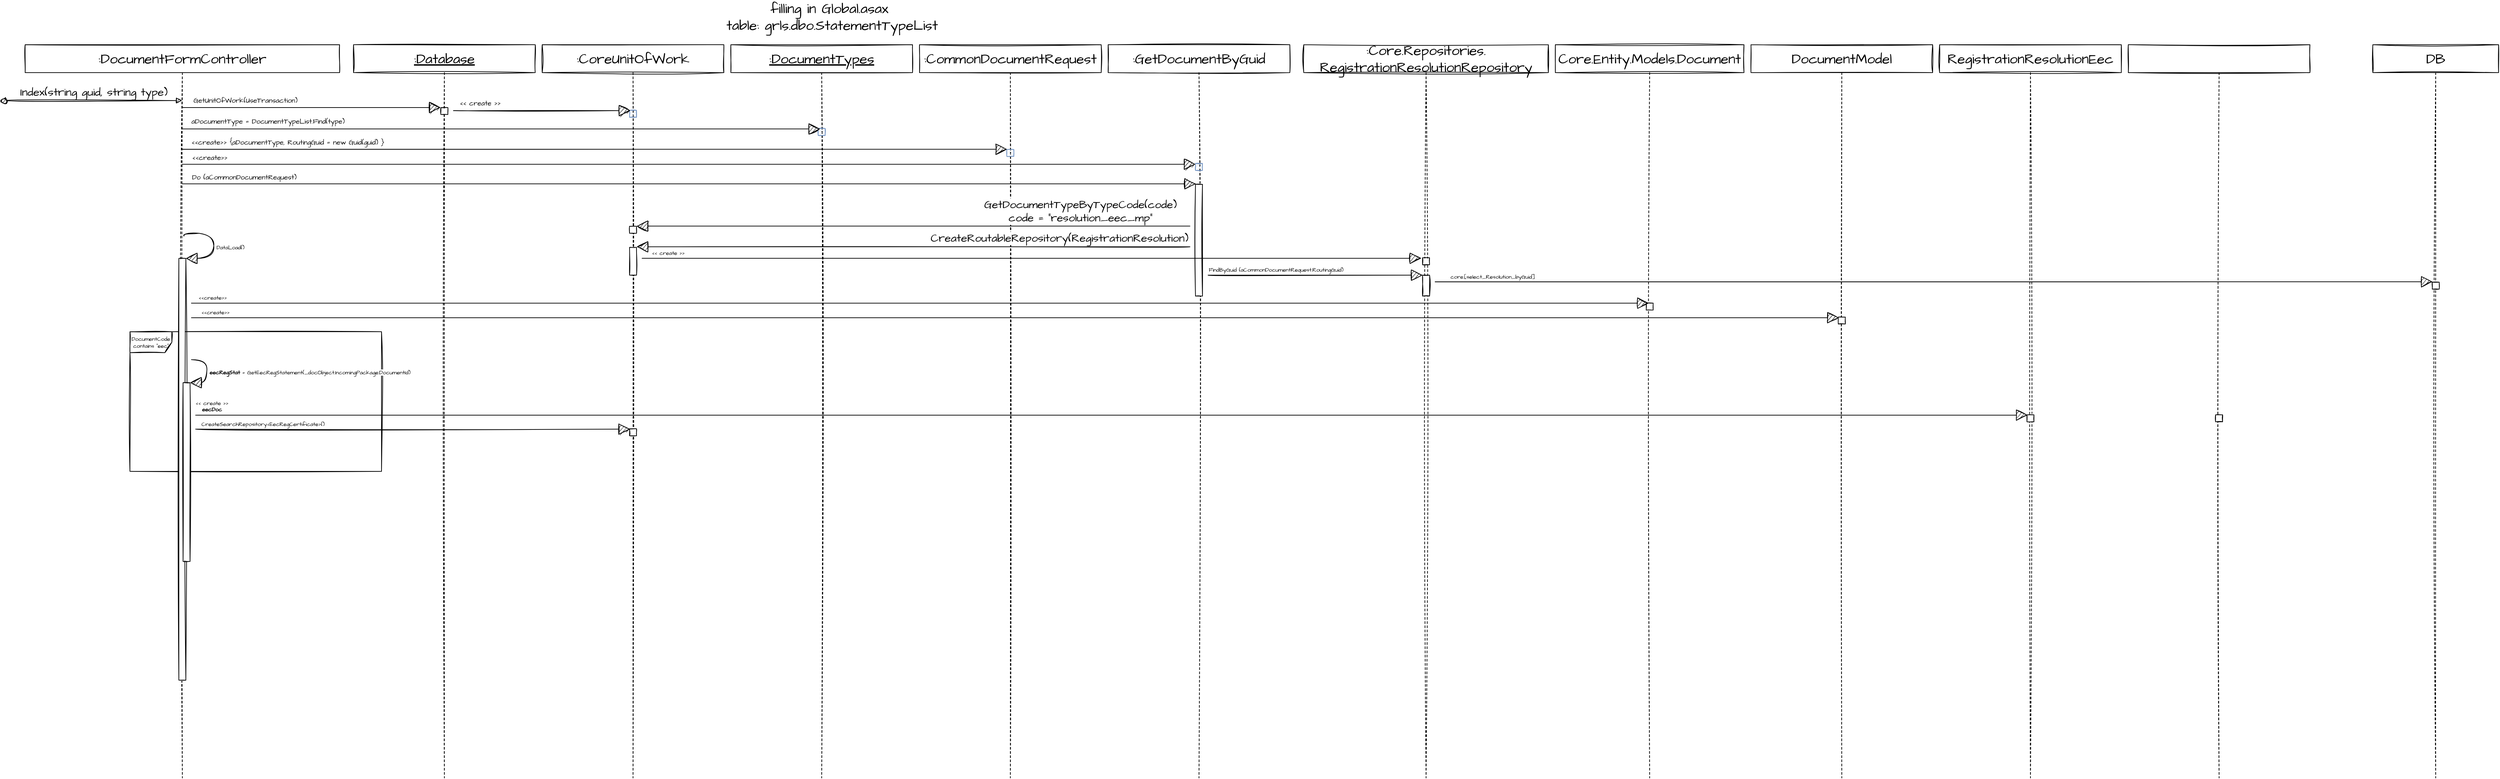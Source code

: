 <mxfile version="20.3.2" type="github">
  <diagram id="kgpKYQtTHZ0yAKxKKP6v" name="Page-1">
    <mxGraphModel dx="1148" dy="1497" grid="1" gridSize="10" guides="1" tooltips="1" connect="1" arrows="1" fold="1" page="1" pageScale="1" pageWidth="850" pageHeight="1100" math="0" shadow="0">
      <root>
        <mxCell id="0" />
        <mxCell id="1" parent="0" />
        <mxCell id="ks56MIvrGEHXzN9xDOrr-1" value=":DocumentFormController" style="shape=umlLifeline;perimeter=lifelinePerimeter;whiteSpace=wrap;html=1;container=1;collapsible=0;recursiveResize=0;outlineConnect=0;sketch=1;hachureGap=4;fontFamily=Architects Daughter;fontSource=https%3A%2F%2Ffonts.googleapis.com%2Fcss%3Ffamily%3DArchitects%2BDaughter;fontSize=20;" parent="1" vertex="1">
          <mxGeometry x="-120" y="40" width="450" height="1050" as="geometry" />
        </mxCell>
        <mxCell id="Nu30mHrz8tzxWeqDDHN9-23" value="DocumentCode contains &quot;eec&quot;" style="shape=umlFrame;whiteSpace=wrap;html=1;sketch=1;hachureGap=4;fontFamily=Architects Daughter;fontSource=https%3A%2F%2Ffonts.googleapis.com%2Fcss%3Ffamily%3DArchitects%2BDaughter;fontSize=8;" vertex="1" parent="ks56MIvrGEHXzN9xDOrr-1">
          <mxGeometry x="150" y="411" width="360" height="200" as="geometry" />
        </mxCell>
        <mxCell id="Nu30mHrz8tzxWeqDDHN9-14" value="" style="html=1;points=[];perimeter=orthogonalPerimeter;sketch=1;hachureGap=4;fontFamily=Architects Daughter;fontSource=https%3A%2F%2Ffonts.googleapis.com%2Fcss%3Ffamily%3DArchitects%2BDaughter;fontSize=8;" vertex="1" parent="ks56MIvrGEHXzN9xDOrr-1">
          <mxGeometry x="220" y="306" width="10" height="604" as="geometry" />
        </mxCell>
        <mxCell id="Nu30mHrz8tzxWeqDDHN9-15" value="DataLoad()" style="edgeStyle=orthogonalEdgeStyle;html=1;align=left;spacingLeft=2;endArrow=block;rounded=0;entryX=1;entryY=0;sketch=1;hachureGap=4;fontFamily=Architects Daughter;fontSource=https%3A%2F%2Ffonts.googleapis.com%2Fcss%3Ffamily%3DArchitects%2BDaughter;fontSize=8;startSize=14;endSize=14;sourcePerimeterSpacing=8;targetPerimeterSpacing=8;curved=1;exitX=0.505;exitY=0.261;exitDx=0;exitDy=0;exitPerimeter=0;" edge="1" target="Nu30mHrz8tzxWeqDDHN9-14" parent="ks56MIvrGEHXzN9xDOrr-1" source="ks56MIvrGEHXzN9xDOrr-1">
          <mxGeometry x="0.087" relative="1" as="geometry">
            <mxPoint x="128" y="286" as="sourcePoint" />
            <Array as="points">
              <mxPoint x="227" y="270" />
              <mxPoint x="270" y="270" />
              <mxPoint x="270" y="306" />
            </Array>
            <mxPoint as="offset" />
          </mxGeometry>
        </mxCell>
        <mxCell id="Nu30mHrz8tzxWeqDDHN9-25" value="&lt;b&gt;eecRegStat &lt;/b&gt;= GetEecRegStatement(_docObject.IncomingPackage.DocumentId)" style="edgeStyle=orthogonalEdgeStyle;html=1;align=left;spacingLeft=2;endArrow=block;rounded=0;entryX=1;entryY=0;sketch=1;hachureGap=4;fontFamily=Architects Daughter;fontSource=https%3A%2F%2Ffonts.googleapis.com%2Fcss%3Ffamily%3DArchitects%2BDaughter;fontSize=8;startSize=14;endSize=14;sourcePerimeterSpacing=8;targetPerimeterSpacing=8;curved=1;" edge="1" target="Nu30mHrz8tzxWeqDDHN9-24" parent="ks56MIvrGEHXzN9xDOrr-1" source="Nu30mHrz8tzxWeqDDHN9-14">
          <mxGeometry relative="1" as="geometry">
            <mxPoint x="180" y="450" as="sourcePoint" />
            <Array as="points">
              <mxPoint x="260" y="451" />
              <mxPoint x="260" y="484" />
            </Array>
          </mxGeometry>
        </mxCell>
        <mxCell id="Nu30mHrz8tzxWeqDDHN9-24" value="" style="html=1;points=[];perimeter=orthogonalPerimeter;sketch=1;hachureGap=4;fontFamily=Architects Daughter;fontSource=https%3A%2F%2Ffonts.googleapis.com%2Fcss%3Ffamily%3DArchitects%2BDaughter;fontSize=8;" vertex="1" parent="ks56MIvrGEHXzN9xDOrr-1">
          <mxGeometry x="226" y="484" width="10" height="256" as="geometry" />
        </mxCell>
        <mxCell id="ks56MIvrGEHXzN9xDOrr-2" value="Index(string guid, string type)" style="html=1;verticalAlign=bottom;startArrow=oval;startFill=1;endArrow=block;startSize=8;rounded=0;sketch=1;hachureGap=4;fontFamily=Architects Daughter;fontSource=https%3A%2F%2Ffonts.googleapis.com%2Fcss%3Ffamily%3DArchitects%2BDaughter;fontSize=16;sourcePerimeterSpacing=8;targetPerimeterSpacing=8;curved=1;" parent="1" target="ks56MIvrGEHXzN9xDOrr-1" edge="1">
          <mxGeometry width="60" relative="1" as="geometry">
            <mxPoint x="-150" y="120" as="sourcePoint" />
            <mxPoint x="320" y="80" as="targetPoint" />
          </mxGeometry>
        </mxCell>
        <mxCell id="ks56MIvrGEHXzN9xDOrr-3" value="&lt;u&gt;:Database&lt;/u&gt;" style="shape=umlLifeline;perimeter=lifelinePerimeter;whiteSpace=wrap;html=1;container=1;collapsible=0;recursiveResize=0;outlineConnect=0;sketch=1;hachureGap=4;fontFamily=Architects Daughter;fontSource=https%3A%2F%2Ffonts.googleapis.com%2Fcss%3Ffamily%3DArchitects%2BDaughter;fontSize=20;" parent="1" vertex="1">
          <mxGeometry x="350" y="40" width="260" height="1050" as="geometry" />
        </mxCell>
        <mxCell id="ks56MIvrGEHXzN9xDOrr-5" value="" style="html=1;points=[];perimeter=orthogonalPerimeter;sketch=1;hachureGap=4;fontFamily=Architects Daughter;fontSource=https%3A%2F%2Ffonts.googleapis.com%2Fcss%3Ffamily%3DArchitects%2BDaughter;fontSize=20;" parent="ks56MIvrGEHXzN9xDOrr-3" vertex="1">
          <mxGeometry x="125" y="90" width="10" height="10" as="geometry" />
        </mxCell>
        <mxCell id="ks56MIvrGEHXzN9xDOrr-4" value="&lt;font style=&quot;font-size: 10px;&quot;&gt;GetUnitOfWork(UseTransaction)&lt;/font&gt;" style="html=1;verticalAlign=bottom;endArrow=block;rounded=0;sketch=1;hachureGap=4;fontFamily=Architects Daughter;fontSource=https%3A%2F%2Ffonts.googleapis.com%2Fcss%3Ffamily%3DArchitects%2BDaughter;fontSize=16;startSize=14;endSize=14;sourcePerimeterSpacing=8;targetPerimeterSpacing=8;curved=1;entryX=-0.04;entryY=0;entryDx=0;entryDy=0;entryPerimeter=0;align=left;" parent="1" source="ks56MIvrGEHXzN9xDOrr-1" target="ks56MIvrGEHXzN9xDOrr-5" edge="1">
          <mxGeometry x="-0.926" width="80" relative="1" as="geometry">
            <mxPoint x="270" y="170" as="sourcePoint" />
            <mxPoint x="350" y="170" as="targetPoint" />
            <mxPoint as="offset" />
          </mxGeometry>
        </mxCell>
        <mxCell id="ks56MIvrGEHXzN9xDOrr-6" value=":CoreUnitOfWork" style="shape=umlLifeline;perimeter=lifelinePerimeter;whiteSpace=wrap;html=1;container=1;collapsible=0;recursiveResize=0;outlineConnect=0;sketch=1;hachureGap=4;fontFamily=Architects Daughter;fontSource=https%3A%2F%2Ffonts.googleapis.com%2Fcss%3Ffamily%3DArchitects%2BDaughter;fontSize=20;" parent="1" vertex="1">
          <mxGeometry x="620" y="40" width="260" height="1050" as="geometry" />
        </mxCell>
        <mxCell id="ks56MIvrGEHXzN9xDOrr-7" value="" style="html=1;points=[];perimeter=orthogonalPerimeter;sketch=1;hachureGap=4;fontFamily=Architects Daughter;fontSource=https%3A%2F%2Ffonts.googleapis.com%2Fcss%3Ffamily%3DArchitects%2BDaughter;fontSize=20;fillColor=#dae8fc;strokeColor=#6c8ebf;" parent="ks56MIvrGEHXzN9xDOrr-6" vertex="1">
          <mxGeometry x="125" y="94" width="10" height="10" as="geometry" />
        </mxCell>
        <mxCell id="Nu30mHrz8tzxWeqDDHN9-4" value="" style="html=1;points=[];perimeter=orthogonalPerimeter;sketch=1;hachureGap=4;fontFamily=Architects Daughter;fontSource=https%3A%2F%2Ffonts.googleapis.com%2Fcss%3Ffamily%3DArchitects%2BDaughter;fontSize=20;" vertex="1" parent="ks56MIvrGEHXzN9xDOrr-6">
          <mxGeometry x="125" y="260" width="10" height="10" as="geometry" />
        </mxCell>
        <mxCell id="Nu30mHrz8tzxWeqDDHN9-6" value="" style="html=1;points=[];perimeter=orthogonalPerimeter;sketch=1;hachureGap=4;fontFamily=Architects Daughter;fontSource=https%3A%2F%2Ffonts.googleapis.com%2Fcss%3Ffamily%3DArchitects%2BDaughter;fontSize=20;" vertex="1" parent="ks56MIvrGEHXzN9xDOrr-6">
          <mxGeometry x="125" y="290.2" width="10" height="39.8" as="geometry" />
        </mxCell>
        <mxCell id="Nu30mHrz8tzxWeqDDHN9-35" value="" style="html=1;points=[];perimeter=orthogonalPerimeter;sketch=1;hachureGap=4;fontFamily=Architects Daughter;fontSource=https%3A%2F%2Ffonts.googleapis.com%2Fcss%3Ffamily%3DArchitects%2BDaughter;fontSize=20;" vertex="1" parent="ks56MIvrGEHXzN9xDOrr-6">
          <mxGeometry x="125" y="550" width="10" height="10" as="geometry" />
        </mxCell>
        <mxCell id="ks56MIvrGEHXzN9xDOrr-8" value="&lt;font style=&quot;font-size: 10px;&quot;&gt;&amp;lt;&amp;lt; create &amp;gt;&amp;gt;&lt;/font&gt;" style="html=1;verticalAlign=bottom;endArrow=block;rounded=0;sketch=1;hachureGap=4;fontFamily=Architects Daughter;fontSource=https%3A%2F%2Ffonts.googleapis.com%2Fcss%3Ffamily%3DArchitects%2BDaughter;fontSize=16;startSize=14;endSize=14;sourcePerimeterSpacing=8;targetPerimeterSpacing=8;curved=1;entryX=0.12;entryY=0.041;entryDx=0;entryDy=0;entryPerimeter=0;align=left;" parent="1" source="ks56MIvrGEHXzN9xDOrr-5" target="ks56MIvrGEHXzN9xDOrr-7" edge="1">
          <mxGeometry x="-0.945" width="80" relative="1" as="geometry">
            <mxPoint x="220.1" y="130" as="sourcePoint" />
            <mxPoint x="484.6" y="130" as="targetPoint" />
            <mxPoint as="offset" />
          </mxGeometry>
        </mxCell>
        <mxCell id="ks56MIvrGEHXzN9xDOrr-9" value="&lt;u&gt;:DocumentTypes&lt;/u&gt;" style="shape=umlLifeline;perimeter=lifelinePerimeter;whiteSpace=wrap;html=1;container=1;collapsible=0;recursiveResize=0;outlineConnect=0;sketch=1;hachureGap=4;fontFamily=Architects Daughter;fontSource=https%3A%2F%2Ffonts.googleapis.com%2Fcss%3Ffamily%3DArchitects%2BDaughter;fontSize=20;" parent="1" vertex="1">
          <mxGeometry x="890" y="40" width="260" height="1050" as="geometry" />
        </mxCell>
        <mxCell id="ks56MIvrGEHXzN9xDOrr-10" value="" style="html=1;points=[];perimeter=orthogonalPerimeter;sketch=1;hachureGap=4;fontFamily=Architects Daughter;fontSource=https%3A%2F%2Ffonts.googleapis.com%2Fcss%3Ffamily%3DArchitects%2BDaughter;fontSize=20;fillColor=#dae8fc;strokeColor=#6c8ebf;" parent="ks56MIvrGEHXzN9xDOrr-9" vertex="1">
          <mxGeometry x="125" y="120" width="10" height="10" as="geometry" />
        </mxCell>
        <mxCell id="ks56MIvrGEHXzN9xDOrr-11" value="&lt;font style=&quot;font-size: 10px;&quot;&gt;aDocumentType = DocumentTypeList.Find(type)&lt;/font&gt;" style="html=1;verticalAlign=bottom;endArrow=block;rounded=0;sketch=1;hachureGap=4;fontFamily=Architects Daughter;fontSource=https%3A%2F%2Ffonts.googleapis.com%2Fcss%3Ffamily%3DArchitects%2BDaughter;fontSize=16;startSize=14;endSize=14;sourcePerimeterSpacing=8;targetPerimeterSpacing=8;curved=1;entryX=0.284;entryY=0.067;entryDx=0;entryDy=0;entryPerimeter=0;align=left;" parent="1" source="ks56MIvrGEHXzN9xDOrr-1" target="ks56MIvrGEHXzN9xDOrr-10" edge="1">
          <mxGeometry x="-0.976" y="1" width="80" relative="1" as="geometry">
            <mxPoint x="503" y="134.41" as="sourcePoint" />
            <mxPoint x="756.2" y="134.41" as="targetPoint" />
            <mxPoint as="offset" />
          </mxGeometry>
        </mxCell>
        <mxCell id="ks56MIvrGEHXzN9xDOrr-12" value=":CommonDocumentRequest" style="shape=umlLifeline;perimeter=lifelinePerimeter;whiteSpace=wrap;html=1;container=1;collapsible=0;recursiveResize=0;outlineConnect=0;sketch=1;hachureGap=4;fontFamily=Architects Daughter;fontSource=https%3A%2F%2Ffonts.googleapis.com%2Fcss%3Ffamily%3DArchitects%2BDaughter;fontSize=20;" parent="1" vertex="1">
          <mxGeometry x="1160" y="40" width="260" height="1050" as="geometry" />
        </mxCell>
        <mxCell id="ks56MIvrGEHXzN9xDOrr-13" value="" style="html=1;points=[];perimeter=orthogonalPerimeter;sketch=1;hachureGap=4;fontFamily=Architects Daughter;fontSource=https%3A%2F%2Ffonts.googleapis.com%2Fcss%3Ffamily%3DArchitects%2BDaughter;fontSize=20;fillColor=#dae8fc;strokeColor=#6c8ebf;" parent="ks56MIvrGEHXzN9xDOrr-12" vertex="1">
          <mxGeometry x="125" y="150" width="10" height="10" as="geometry" />
        </mxCell>
        <mxCell id="ks56MIvrGEHXzN9xDOrr-14" value="&lt;font style=&quot;font-size: 10px;&quot;&gt;&amp;lt;&amp;lt;create&amp;gt;&amp;gt; {aDocumentType, RoutingGuid = new Guid(guid) }&lt;/font&gt;" style="html=1;verticalAlign=bottom;endArrow=block;rounded=0;sketch=1;hachureGap=4;fontFamily=Architects Daughter;fontSource=https%3A%2F%2Ffonts.googleapis.com%2Fcss%3Ffamily%3DArchitects%2BDaughter;fontSize=16;startSize=14;endSize=14;sourcePerimeterSpacing=8;targetPerimeterSpacing=8;curved=1;entryX=0.036;entryY=-0.019;entryDx=0;entryDy=0;entryPerimeter=0;align=left;" parent="1" source="ks56MIvrGEHXzN9xDOrr-1" target="ks56MIvrGEHXzN9xDOrr-13" edge="1">
          <mxGeometry x="-0.982" width="80" relative="1" as="geometry">
            <mxPoint x="220.222" y="160.67" as="sourcePoint" />
            <mxPoint x="1027.84" y="160.67" as="targetPoint" />
            <mxPoint as="offset" />
          </mxGeometry>
        </mxCell>
        <mxCell id="ks56MIvrGEHXzN9xDOrr-15" value=":GetDocumentByGuid" style="shape=umlLifeline;perimeter=lifelinePerimeter;whiteSpace=wrap;html=1;container=1;collapsible=0;recursiveResize=0;outlineConnect=0;sketch=1;hachureGap=4;fontFamily=Architects Daughter;fontSource=https%3A%2F%2Ffonts.googleapis.com%2Fcss%3Ffamily%3DArchitects%2BDaughter;fontSize=20;" parent="1" vertex="1">
          <mxGeometry x="1430" y="40" width="260" height="1050" as="geometry" />
        </mxCell>
        <mxCell id="ks56MIvrGEHXzN9xDOrr-16" value="" style="html=1;points=[];perimeter=orthogonalPerimeter;sketch=1;hachureGap=4;fontFamily=Architects Daughter;fontSource=https%3A%2F%2Ffonts.googleapis.com%2Fcss%3Ffamily%3DArchitects%2BDaughter;fontSize=20;fillColor=#dae8fc;strokeColor=#6c8ebf;" parent="ks56MIvrGEHXzN9xDOrr-15" vertex="1">
          <mxGeometry x="125" y="170" width="10" height="10" as="geometry" />
        </mxCell>
        <mxCell id="ks56MIvrGEHXzN9xDOrr-18" value="" style="html=1;points=[];perimeter=orthogonalPerimeter;sketch=1;hachureGap=4;fontFamily=Architects Daughter;fontSource=https%3A%2F%2Ffonts.googleapis.com%2Fcss%3Ffamily%3DArchitects%2BDaughter;fontSize=20;" parent="ks56MIvrGEHXzN9xDOrr-15" vertex="1">
          <mxGeometry x="125" y="200" width="10" height="160" as="geometry" />
        </mxCell>
        <mxCell id="ks56MIvrGEHXzN9xDOrr-17" value="&lt;font style=&quot;font-size: 10px;&quot;&gt;&amp;lt;&amp;lt;create&amp;gt;&amp;gt;&amp;nbsp;&lt;/font&gt;" style="html=1;verticalAlign=bottom;endArrow=block;rounded=0;sketch=1;hachureGap=4;fontFamily=Architects Daughter;fontSource=https%3A%2F%2Ffonts.googleapis.com%2Fcss%3Ffamily%3DArchitects%2BDaughter;fontSize=16;startSize=14;endSize=14;sourcePerimeterSpacing=8;targetPerimeterSpacing=8;curved=1;entryX=0;entryY=0.121;entryDx=0;entryDy=0;entryPerimeter=0;align=left;spacing=1;spacingBottom=0;" parent="1" source="ks56MIvrGEHXzN9xDOrr-1" target="ks56MIvrGEHXzN9xDOrr-16" edge="1">
          <mxGeometry x="-0.982" width="80" relative="1" as="geometry">
            <mxPoint x="220.1" y="189.81" as="sourcePoint" />
            <mxPoint x="1295.36" y="189.81" as="targetPoint" />
            <mxPoint as="offset" />
          </mxGeometry>
        </mxCell>
        <mxCell id="ks56MIvrGEHXzN9xDOrr-19" value="&lt;font style=&quot;font-size: 10px;&quot;&gt;Do (aCommonDocumentRequest)&lt;/font&gt;" style="html=1;verticalAlign=bottom;endArrow=block;rounded=0;sketch=1;hachureGap=4;fontFamily=Architects Daughter;fontSource=https%3A%2F%2Ffonts.googleapis.com%2Fcss%3Ffamily%3DArchitects%2BDaughter;fontSize=16;startSize=14;endSize=14;sourcePerimeterSpacing=8;targetPerimeterSpacing=8;curved=1;entryX=0.078;entryY=-0.005;entryDx=0;entryDy=0;entryPerimeter=0;align=left;spacing=1;spacingBottom=0;" parent="1" source="ks56MIvrGEHXzN9xDOrr-1" target="ks56MIvrGEHXzN9xDOrr-18" edge="1">
          <mxGeometry x="-0.982" width="80" relative="1" as="geometry">
            <mxPoint x="220.222" y="211.21" as="sourcePoint" />
            <mxPoint x="1565" y="211.21" as="targetPoint" />
            <mxPoint as="offset" />
          </mxGeometry>
        </mxCell>
        <mxCell id="Nu30mHrz8tzxWeqDDHN9-2" value="filling in Global.asax&amp;nbsp;&lt;br&gt;table: grls.dbo.StatementTypeList" style="text;html=1;strokeColor=none;fillColor=none;align=center;verticalAlign=middle;whiteSpace=wrap;rounded=0;sketch=1;hachureGap=4;fontFamily=Architects Daughter;fontSource=https%3A%2F%2Ffonts.googleapis.com%2Fcss%3Ffamily%3DArchitects%2BDaughter;fontSize=20;" vertex="1" parent="1">
          <mxGeometry x="880" y="-20" width="310" height="40" as="geometry" />
        </mxCell>
        <mxCell id="Nu30mHrz8tzxWeqDDHN9-5" value="GetDocumentTypeByTypeCode(code)&lt;br&gt;code = &quot;resolution_eec_mp&quot;" style="html=1;verticalAlign=bottom;endArrow=block;rounded=0;sketch=1;hachureGap=4;fontFamily=Architects Daughter;fontSource=https%3A%2F%2Ffonts.googleapis.com%2Fcss%3Ffamily%3DArchitects%2BDaughter;fontSize=16;startSize=14;endSize=14;sourcePerimeterSpacing=8;targetPerimeterSpacing=8;curved=1;entryX=1.004;entryY=-0.02;entryDx=0;entryDy=0;entryPerimeter=0;" edge="1" parent="1" source="ks56MIvrGEHXzN9xDOrr-18" target="Nu30mHrz8tzxWeqDDHN9-4">
          <mxGeometry x="-0.604" width="80" relative="1" as="geometry">
            <mxPoint x="1130" y="310" as="sourcePoint" />
            <mxPoint x="1210" y="310" as="targetPoint" />
            <mxPoint as="offset" />
          </mxGeometry>
        </mxCell>
        <mxCell id="Nu30mHrz8tzxWeqDDHN9-7" value="CreateRoutableRepository(RegistrationResolution)" style="html=1;verticalAlign=bottom;endArrow=block;rounded=0;sketch=1;hachureGap=4;fontFamily=Architects Daughter;fontSource=https%3A%2F%2Ffonts.googleapis.com%2Fcss%3Ffamily%3DArchitects%2BDaughter;fontSize=16;startSize=14;endSize=14;sourcePerimeterSpacing=8;targetPerimeterSpacing=8;curved=1;entryX=1.004;entryY=-0.02;entryDx=0;entryDy=0;entryPerimeter=0;" edge="1" parent="1" target="Nu30mHrz8tzxWeqDDHN9-6" source="ks56MIvrGEHXzN9xDOrr-18">
          <mxGeometry x="-0.528" width="80" relative="1" as="geometry">
            <mxPoint x="1547" y="320.0" as="sourcePoint" />
            <mxPoint x="1210" y="340.2" as="targetPoint" />
            <mxPoint as="offset" />
          </mxGeometry>
        </mxCell>
        <mxCell id="Nu30mHrz8tzxWeqDDHN9-8" value=":Core.Repositories.&lt;br&gt;RegistrationResolutionRepository" style="shape=umlLifeline;perimeter=lifelinePerimeter;whiteSpace=wrap;html=1;container=1;collapsible=0;recursiveResize=0;outlineConnect=0;sketch=1;hachureGap=4;fontFamily=Architects Daughter;fontSource=https%3A%2F%2Ffonts.googleapis.com%2Fcss%3Ffamily%3DArchitects%2BDaughter;fontSize=20;" vertex="1" parent="1">
          <mxGeometry x="1710" y="40" width="350" height="1050" as="geometry" />
        </mxCell>
        <mxCell id="Nu30mHrz8tzxWeqDDHN9-10" value="" style="html=1;points=[];perimeter=orthogonalPerimeter;sketch=1;hachureGap=4;fontFamily=Architects Daughter;fontSource=https%3A%2F%2Ffonts.googleapis.com%2Fcss%3Ffamily%3DArchitects%2BDaughter;fontSize=20;" vertex="1" parent="Nu30mHrz8tzxWeqDDHN9-8">
          <mxGeometry x="170" y="305.1" width="10" height="10" as="geometry" />
        </mxCell>
        <mxCell id="Nu30mHrz8tzxWeqDDHN9-12" value="" style="html=1;points=[];perimeter=orthogonalPerimeter;sketch=1;hachureGap=4;fontFamily=Architects Daughter;fontSource=https%3A%2F%2Ffonts.googleapis.com%2Fcss%3Ffamily%3DArchitects%2BDaughter;fontSize=20;" vertex="1" parent="Nu30mHrz8tzxWeqDDHN9-8">
          <mxGeometry x="170" y="330" width="10" height="30" as="geometry" />
        </mxCell>
        <mxCell id="Nu30mHrz8tzxWeqDDHN9-11" value="&amp;lt;&amp;lt; create &amp;gt;&amp;gt;" style="html=1;verticalAlign=bottom;endArrow=block;rounded=0;sketch=1;hachureGap=4;fontFamily=Architects Daughter;fontSource=https%3A%2F%2Ffonts.googleapis.com%2Fcss%3Ffamily%3DArchitects%2BDaughter;fontSize=8;startSize=14;endSize=14;sourcePerimeterSpacing=8;targetPerimeterSpacing=8;curved=1;entryX=-0.18;entryY=0.08;entryDx=0;entryDy=0;entryPerimeter=0;" edge="1" parent="1" source="Nu30mHrz8tzxWeqDDHN9-6" target="Nu30mHrz8tzxWeqDDHN9-10">
          <mxGeometry x="-0.934" width="80" relative="1" as="geometry">
            <mxPoint x="810" y="339.9" as="sourcePoint" />
            <mxPoint x="890" y="339.9" as="targetPoint" />
            <mxPoint as="offset" />
          </mxGeometry>
        </mxCell>
        <mxCell id="Nu30mHrz8tzxWeqDDHN9-13" value="FindByGuid (aCommonDocumentRequest.RoutingGuid)" style="html=1;verticalAlign=bottom;endArrow=block;rounded=0;sketch=1;hachureGap=4;fontFamily=Architects Daughter;fontSource=https%3A%2F%2Ffonts.googleapis.com%2Fcss%3Ffamily%3DArchitects%2BDaughter;fontSize=8;startSize=14;endSize=14;sourcePerimeterSpacing=8;targetPerimeterSpacing=8;curved=1;entryX=0;entryY=0;entryDx=0;entryDy=0;entryPerimeter=0;" edge="1" parent="1" source="ks56MIvrGEHXzN9xDOrr-18" target="Nu30mHrz8tzxWeqDDHN9-12">
          <mxGeometry x="-0.368" width="80" relative="1" as="geometry">
            <mxPoint x="1710" y="370" as="sourcePoint" />
            <mxPoint x="1790" y="370" as="targetPoint" />
            <mxPoint as="offset" />
          </mxGeometry>
        </mxCell>
        <mxCell id="Nu30mHrz8tzxWeqDDHN9-16" value="Core.Entity.Models.Document" style="shape=umlLifeline;perimeter=lifelinePerimeter;whiteSpace=wrap;html=1;container=1;collapsible=0;recursiveResize=0;outlineConnect=0;sketch=1;hachureGap=4;fontFamily=Architects Daughter;fontSource=https%3A%2F%2Ffonts.googleapis.com%2Fcss%3Ffamily%3DArchitects%2BDaughter;fontSize=20;" vertex="1" parent="1">
          <mxGeometry x="2070" y="40" width="270" height="1050" as="geometry" />
        </mxCell>
        <mxCell id="Nu30mHrz8tzxWeqDDHN9-18" value="" style="html=1;points=[];perimeter=orthogonalPerimeter;sketch=1;hachureGap=4;fontFamily=Architects Daughter;fontSource=https%3A%2F%2Ffonts.googleapis.com%2Fcss%3Ffamily%3DArchitects%2BDaughter;fontSize=20;" vertex="1" parent="Nu30mHrz8tzxWeqDDHN9-16">
          <mxGeometry x="130" y="370" width="10" height="10" as="geometry" />
        </mxCell>
        <mxCell id="Nu30mHrz8tzxWeqDDHN9-19" value="DocumentModel" style="shape=umlLifeline;perimeter=lifelinePerimeter;whiteSpace=wrap;html=1;container=1;collapsible=0;recursiveResize=0;outlineConnect=0;sketch=1;hachureGap=4;fontFamily=Architects Daughter;fontSource=https%3A%2F%2Ffonts.googleapis.com%2Fcss%3Ffamily%3DArchitects%2BDaughter;fontSize=20;" vertex="1" parent="1">
          <mxGeometry x="2350" y="40" width="260" height="1050" as="geometry" />
        </mxCell>
        <mxCell id="Nu30mHrz8tzxWeqDDHN9-20" value="" style="html=1;points=[];perimeter=orthogonalPerimeter;sketch=1;hachureGap=4;fontFamily=Architects Daughter;fontSource=https%3A%2F%2Ffonts.googleapis.com%2Fcss%3Ffamily%3DArchitects%2BDaughter;fontSize=20;" vertex="1" parent="Nu30mHrz8tzxWeqDDHN9-19">
          <mxGeometry x="125" y="390" width="10" height="10" as="geometry" />
        </mxCell>
        <mxCell id="Nu30mHrz8tzxWeqDDHN9-21" value="&amp;lt;&amp;lt;create&amp;gt;&amp;gt;" style="html=1;verticalAlign=bottom;endArrow=block;rounded=0;sketch=1;hachureGap=4;fontFamily=Architects Daughter;fontSource=https%3A%2F%2Ffonts.googleapis.com%2Fcss%3Ffamily%3DArchitects%2BDaughter;fontSize=8;startSize=14;endSize=14;sourcePerimeterSpacing=8;targetPerimeterSpacing=8;curved=1;entryX=0.386;entryY=0.008;entryDx=0;entryDy=0;entryPerimeter=0;" edge="1" parent="1" source="Nu30mHrz8tzxWeqDDHN9-14" target="Nu30mHrz8tzxWeqDDHN9-18">
          <mxGeometry x="-0.971" width="80" relative="1" as="geometry">
            <mxPoint x="330" y="290" as="sourcePoint" />
            <mxPoint x="410" y="290" as="targetPoint" />
            <mxPoint as="offset" />
          </mxGeometry>
        </mxCell>
        <mxCell id="Nu30mHrz8tzxWeqDDHN9-22" value="&amp;lt;&amp;lt;create&amp;gt;&amp;gt;" style="html=1;verticalAlign=bottom;endArrow=block;rounded=0;sketch=1;hachureGap=4;fontFamily=Architects Daughter;fontSource=https%3A%2F%2Ffonts.googleapis.com%2Fcss%3Ffamily%3DArchitects%2BDaughter;fontSize=8;startSize=14;endSize=14;sourcePerimeterSpacing=8;targetPerimeterSpacing=8;curved=1;entryX=0.073;entryY=0.101;entryDx=0;entryDy=0;entryPerimeter=0;" edge="1" parent="1" source="Nu30mHrz8tzxWeqDDHN9-14" target="Nu30mHrz8tzxWeqDDHN9-20">
          <mxGeometry x="-0.971" width="80" relative="1" as="geometry">
            <mxPoint x="231" y="410.08" as="sourcePoint" />
            <mxPoint x="2213.86" y="410.08" as="targetPoint" />
            <mxPoint as="offset" />
          </mxGeometry>
        </mxCell>
        <mxCell id="Nu30mHrz8tzxWeqDDHN9-26" value="RegistrationResolutionEec" style="shape=umlLifeline;perimeter=lifelinePerimeter;whiteSpace=wrap;html=1;container=1;collapsible=0;recursiveResize=0;outlineConnect=0;sketch=1;hachureGap=4;fontFamily=Architects Daughter;fontSource=https%3A%2F%2Ffonts.googleapis.com%2Fcss%3Ffamily%3DArchitects%2BDaughter;fontSize=20;" vertex="1" parent="1">
          <mxGeometry x="2620" y="40" width="260" height="1050" as="geometry" />
        </mxCell>
        <mxCell id="Nu30mHrz8tzxWeqDDHN9-27" value="" style="html=1;points=[];perimeter=orthogonalPerimeter;sketch=1;hachureGap=4;fontFamily=Architects Daughter;fontSource=https%3A%2F%2Ffonts.googleapis.com%2Fcss%3Ffamily%3DArchitects%2BDaughter;fontSize=20;" vertex="1" parent="Nu30mHrz8tzxWeqDDHN9-26">
          <mxGeometry x="125" y="530" width="10" height="10" as="geometry" />
        </mxCell>
        <mxCell id="Nu30mHrz8tzxWeqDDHN9-28" value="&amp;lt;&amp;lt; create &amp;gt;&amp;gt; &lt;br&gt;&lt;b&gt;eecDoc&lt;/b&gt;" style="html=1;verticalAlign=bottom;endArrow=block;rounded=0;sketch=1;hachureGap=4;fontFamily=Architects Daughter;fontSource=https%3A%2F%2Ffonts.googleapis.com%2Fcss%3Ffamily%3DArchitects%2BDaughter;fontSize=8;startSize=14;endSize=14;sourcePerimeterSpacing=8;targetPerimeterSpacing=8;curved=1;entryX=0.092;entryY=0.048;entryDx=0;entryDy=0;entryPerimeter=0;" edge="1" parent="1" source="Nu30mHrz8tzxWeqDDHN9-24" target="Nu30mHrz8tzxWeqDDHN9-27">
          <mxGeometry x="-0.983" width="80" relative="1" as="geometry">
            <mxPoint x="340" y="550" as="sourcePoint" />
            <mxPoint x="420" y="550" as="targetPoint" />
            <mxPoint as="offset" />
          </mxGeometry>
        </mxCell>
        <mxCell id="Nu30mHrz8tzxWeqDDHN9-29" value="DB" style="shape=umlLifeline;perimeter=lifelinePerimeter;whiteSpace=wrap;html=1;container=1;collapsible=0;recursiveResize=0;outlineConnect=0;sketch=1;hachureGap=4;fontFamily=Architects Daughter;fontSource=https%3A%2F%2Ffonts.googleapis.com%2Fcss%3Ffamily%3DArchitects%2BDaughter;fontSize=20;" vertex="1" parent="1">
          <mxGeometry x="3240" y="40" width="180" height="1050" as="geometry" />
        </mxCell>
        <mxCell id="Nu30mHrz8tzxWeqDDHN9-30" value="" style="html=1;points=[];perimeter=orthogonalPerimeter;sketch=1;hachureGap=4;fontFamily=Architects Daughter;fontSource=https%3A%2F%2Ffonts.googleapis.com%2Fcss%3Ffamily%3DArchitects%2BDaughter;fontSize=20;" vertex="1" parent="Nu30mHrz8tzxWeqDDHN9-29">
          <mxGeometry x="85" y="340" width="10" height="10" as="geometry" />
        </mxCell>
        <mxCell id="Nu30mHrz8tzxWeqDDHN9-31" value="core.[select_Resolution_byGuid]" style="html=1;verticalAlign=bottom;endArrow=block;rounded=0;sketch=1;hachureGap=4;fontFamily=Architects Daughter;fontSource=https%3A%2F%2Ffonts.googleapis.com%2Fcss%3Ffamily%3DArchitects%2BDaughter;fontSize=8;startSize=14;endSize=14;sourcePerimeterSpacing=8;targetPerimeterSpacing=8;curved=1;entryX=0.067;entryY=-0.044;entryDx=0;entryDy=0;entryPerimeter=0;" edge="1" parent="1" source="Nu30mHrz8tzxWeqDDHN9-12" target="Nu30mHrz8tzxWeqDDHN9-30">
          <mxGeometry x="-0.885" width="80" relative="1" as="geometry">
            <mxPoint x="1940" y="300" as="sourcePoint" />
            <mxPoint x="2020" y="300" as="targetPoint" />
            <mxPoint as="offset" />
          </mxGeometry>
        </mxCell>
        <mxCell id="Nu30mHrz8tzxWeqDDHN9-33" value="" style="shape=umlLifeline;perimeter=lifelinePerimeter;whiteSpace=wrap;html=1;container=1;collapsible=0;recursiveResize=0;outlineConnect=0;sketch=1;hachureGap=4;fontFamily=Architects Daughter;fontSource=https%3A%2F%2Ffonts.googleapis.com%2Fcss%3Ffamily%3DArchitects%2BDaughter;fontSize=20;" vertex="1" parent="1">
          <mxGeometry x="2890" y="40" width="260" height="1050" as="geometry" />
        </mxCell>
        <mxCell id="Nu30mHrz8tzxWeqDDHN9-34" value="" style="html=1;points=[];perimeter=orthogonalPerimeter;sketch=1;hachureGap=4;fontFamily=Architects Daughter;fontSource=https%3A%2F%2Ffonts.googleapis.com%2Fcss%3Ffamily%3DArchitects%2BDaughter;fontSize=20;" vertex="1" parent="Nu30mHrz8tzxWeqDDHN9-33">
          <mxGeometry x="125" y="530" width="10" height="10" as="geometry" />
        </mxCell>
        <mxCell id="Nu30mHrz8tzxWeqDDHN9-36" value="CreateSearchRepository&amp;lt;EecRegCertificate&amp;gt;()" style="html=1;verticalAlign=bottom;endArrow=block;rounded=0;sketch=1;hachureGap=4;fontFamily=Architects Daughter;fontSource=https%3A%2F%2Ffonts.googleapis.com%2Fcss%3Ffamily%3DArchitects%2BDaughter;fontSize=8;startSize=14;endSize=14;sourcePerimeterSpacing=8;targetPerimeterSpacing=8;curved=1;entryX=0.075;entryY=0.05;entryDx=0;entryDy=0;entryPerimeter=0;" edge="1" parent="1" source="Nu30mHrz8tzxWeqDDHN9-24" target="Nu30mHrz8tzxWeqDDHN9-35">
          <mxGeometry x="-0.691" width="80" relative="1" as="geometry">
            <mxPoint x="210" y="510" as="sourcePoint" />
            <mxPoint x="290" y="510" as="targetPoint" />
            <mxPoint as="offset" />
          </mxGeometry>
        </mxCell>
      </root>
    </mxGraphModel>
  </diagram>
</mxfile>
